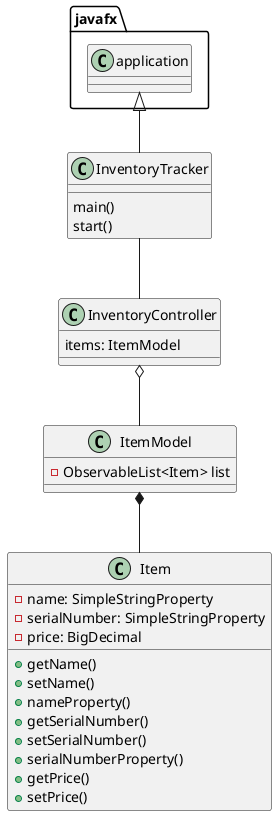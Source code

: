 @startuml

class InventoryTracker {
    main()
    start()
}

class InventoryController {
    items: ItemModel
}

class ItemModel {
    - ObservableList<Item> list
}

class Item {
    - name: SimpleStringProperty
    - serialNumber: SimpleStringProperty
    - price: BigDecimal

    + getName()
    + setName()
    + nameProperty()
    + getSerialNumber()
    + setSerialNumber()
    + serialNumberProperty()
    + getPrice()
    + setPrice()
}

javafx.application <|-- InventoryTracker
InventoryTracker -- InventoryController
InventoryController o-- ItemModel
ItemModel *-- Item

@enduml